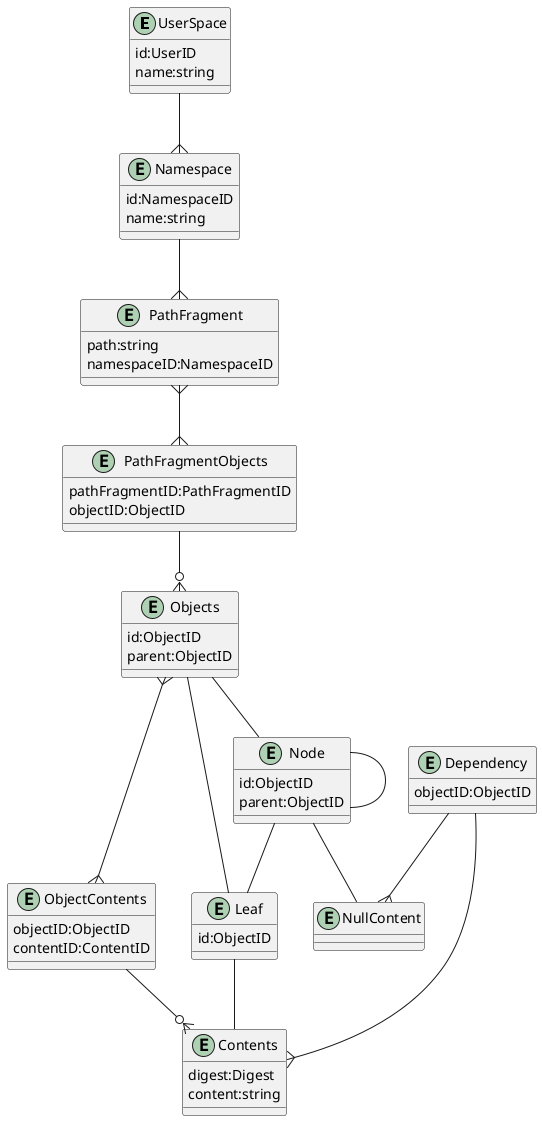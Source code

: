 @startuml 'files'

entity "UserSpace" {
  id:UserID
  name:string
}

entity "Namespace" {
  id:NamespaceID
  name:string
}

entity "PathFragment" {
  path:string
  namespaceID:NamespaceID
}

entity "Objects" {
  id:ObjectID
  parent:ObjectID
}

entity "Node" {
  id:ObjectID
  parent:ObjectID
}

entity "Leaf" {
  id:ObjectID
}

entity "PathFragmentObjects" {
  pathFragmentID:PathFragmentID
  objectID:ObjectID
}

entity "Contents" {
  digest:Digest
  content:string
}

entity "ObjectContents" {
  objectID:ObjectID
  contentID:ContentID
}

entity "Dependency" {
  objectID:ObjectID
}

entity "NullContent" {
}

UserSpace --{ Namespace
Namespace --{ PathFragment

PathFragment }--{ PathFragmentObjects
PathFragmentObjects --o{ Objects

Objects -- Leaf
Objects -- Node
Node -- Node
Node -- Leaf

Leaf -- Contents
Node -- NullContent

Objects }--{ ObjectContents 
ObjectContents --o{ Contents

Dependency --{ Contents
Dependency --{ NullContent

@enduml